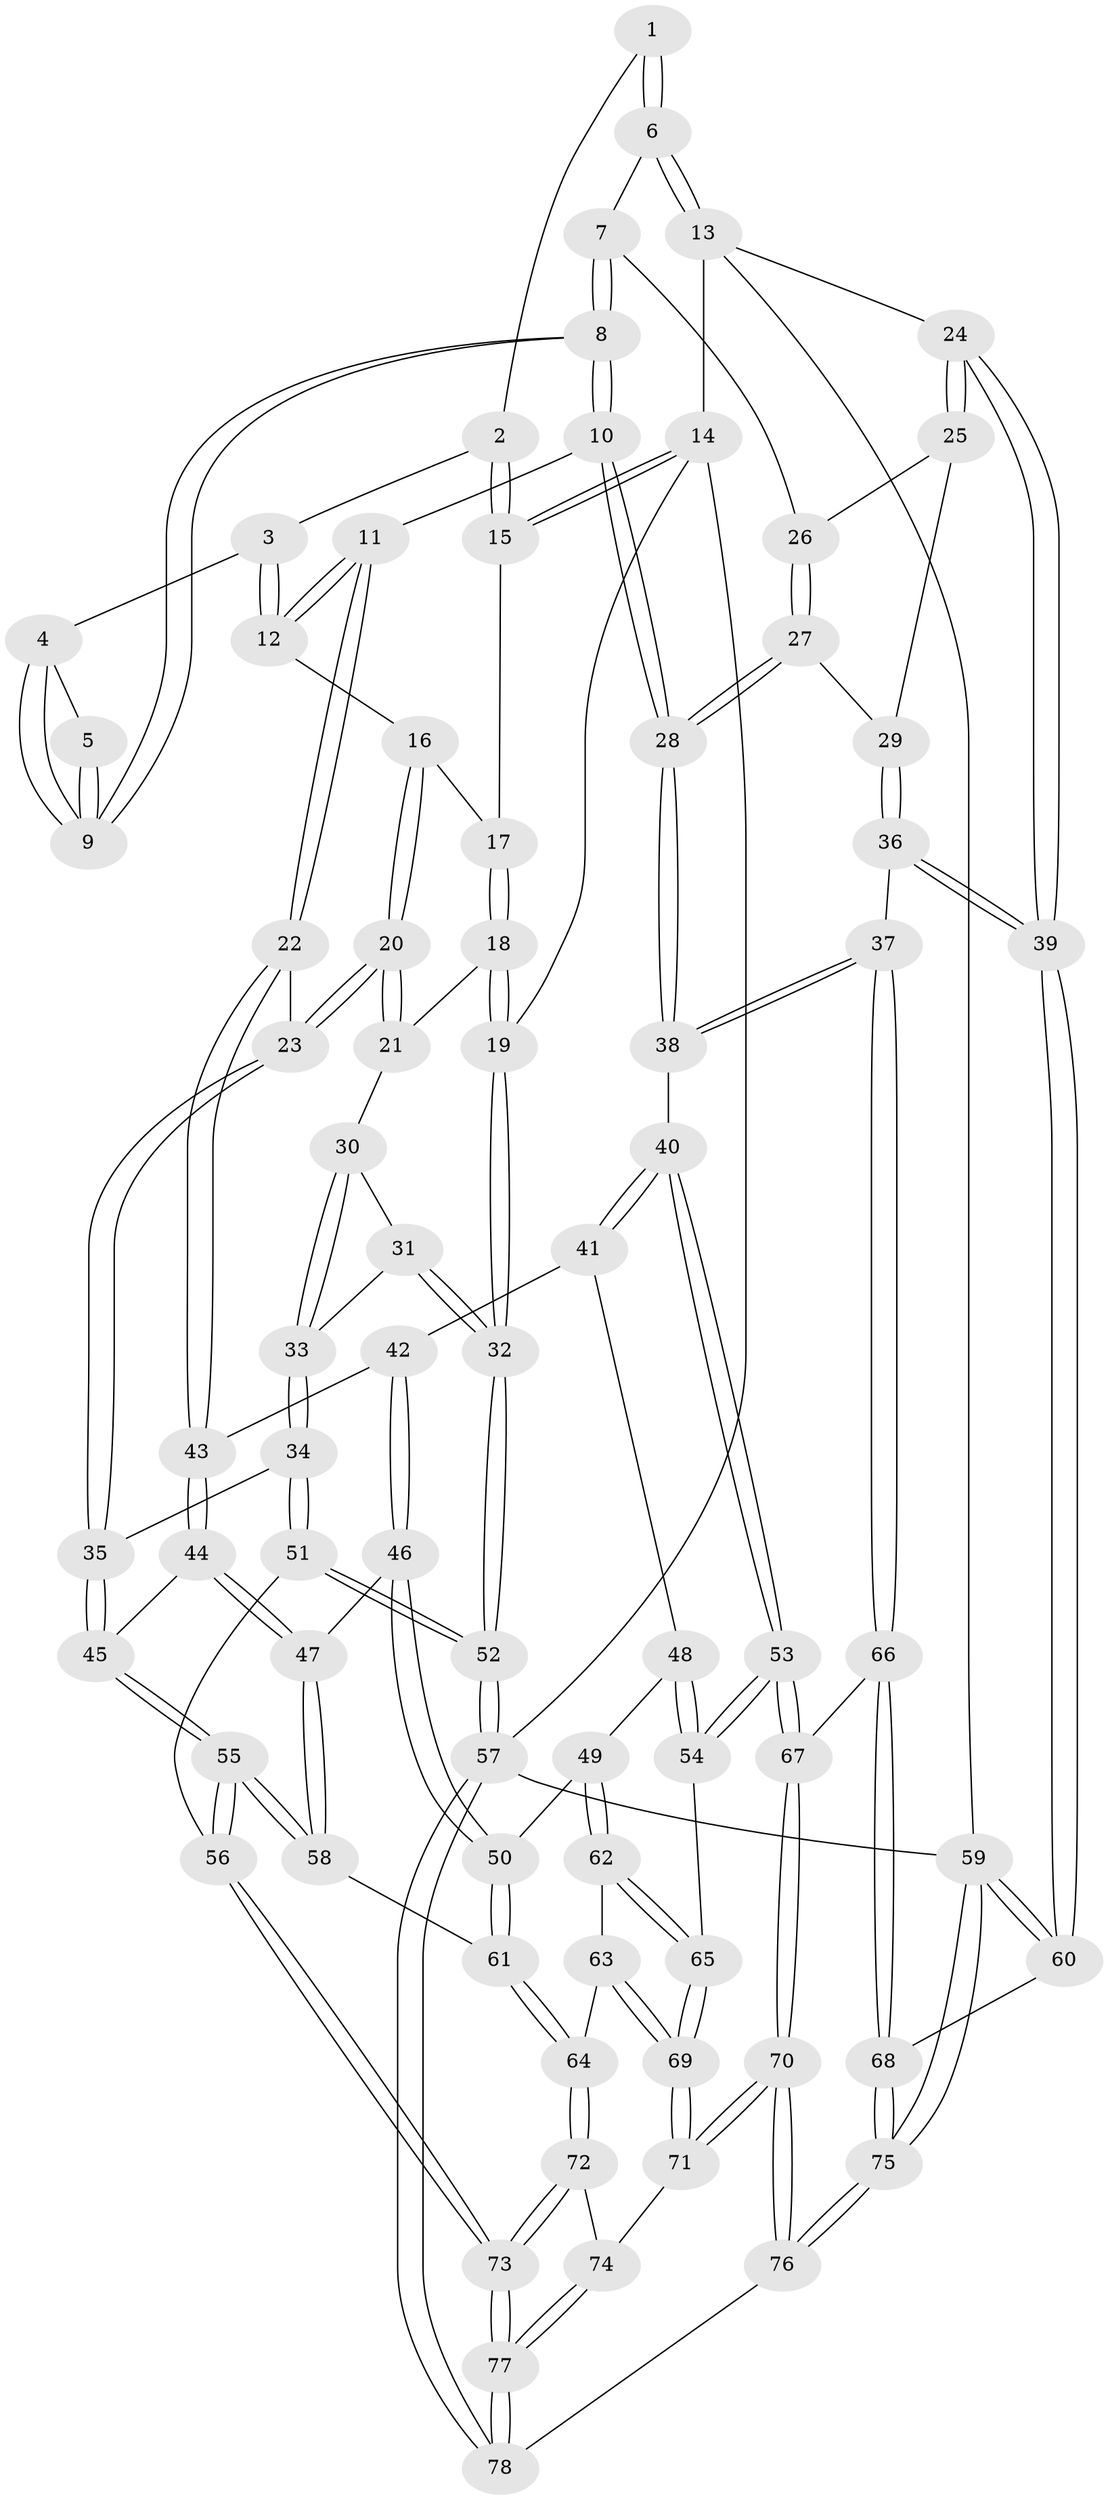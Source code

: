 // Generated by graph-tools (version 1.1) at 2025/03/03/09/25 03:03:21]
// undirected, 78 vertices, 192 edges
graph export_dot {
graph [start="1"]
  node [color=gray90,style=filled];
  1 [pos="+0.543597335723312+0"];
  2 [pos="+0.05060548228590671+0"];
  3 [pos="+0.42279533193060337+0.07870264507275974"];
  4 [pos="+0.4254490519670233+0.07841622422784264"];
  5 [pos="+0.5398228687748804+0"];
  6 [pos="+1+0"];
  7 [pos="+0.7771319933100479+0.19176871395647"];
  8 [pos="+0.6661148341304629+0.2414775692458594"];
  9 [pos="+0.6114064138499667+0.16766888398149027"];
  10 [pos="+0.6309557497376742+0.29038336919118957"];
  11 [pos="+0.5048888029377313+0.346181131754827"];
  12 [pos="+0.3640021495387645+0.20282748285496405"];
  13 [pos="+1+0"];
  14 [pos="+0+0"];
  15 [pos="+0.011622489735984178+0"];
  16 [pos="+0.24898116071074156+0.17763553948176292"];
  17 [pos="+0.16800623463072117+0.0998190201235688"];
  18 [pos="+0.08563270145725299+0.32680366580471987"];
  19 [pos="+0+0.3300618316065255"];
  20 [pos="+0.238677390284723+0.3530822124882822"];
  21 [pos="+0.0957987453770576+0.33630484850184533"];
  22 [pos="+0.4961056070715964+0.35793769135179526"];
  23 [pos="+0.28326809474896525+0.40837784061043125"];
  24 [pos="+1+0.43944946126902185"];
  25 [pos="+0.9193985503519387+0.350947164027509"];
  26 [pos="+0.823177240458886+0.2560193727133134"];
  27 [pos="+0.8534134159849394+0.4400407149515261"];
  28 [pos="+0.7049460409132727+0.4395773384746927"];
  29 [pos="+0.8922073216683224+0.47594815842899174"];
  30 [pos="+0.09924275041468704+0.36830829039855567"];
  31 [pos="+0.06383626794298913+0.455442848356708"];
  32 [pos="+0+0.5514000193432533"];
  33 [pos="+0.18138629771618484+0.5153139176855118"];
  34 [pos="+0.18195758440675472+0.5159002650128219"];
  35 [pos="+0.23358665839649634+0.5117614370317713"];
  36 [pos="+0.9464584017437327+0.6155264470834454"];
  37 [pos="+0.9154859304499247+0.6199369840989132"];
  38 [pos="+0.7502630312776496+0.6142825712179828"];
  39 [pos="+1+0.6486781960114892"];
  40 [pos="+0.7209841750499738+0.6372509619265301"];
  41 [pos="+0.5350738878317668+0.5228685893886258"];
  42 [pos="+0.5088135054880736+0.4808367343946306"];
  43 [pos="+0.49452400017267373+0.3849824748701286"];
  44 [pos="+0.3489546994074427+0.5782868068091794"];
  45 [pos="+0.2535856840311581+0.5412510585014755"];
  46 [pos="+0.42137792346835945+0.6313423505030933"];
  47 [pos="+0.378322783051563+0.6135914564061558"];
  48 [pos="+0.5311601733356076+0.5974980275025583"];
  49 [pos="+0.44414790042883934+0.6556809186577899"];
  50 [pos="+0.43234120551732463+0.6468334510607597"];
  51 [pos="+0+0.7521865305059324"];
  52 [pos="+0+0.7579648748254454"];
  53 [pos="+0.6799628705487428+0.6954488482953649"];
  54 [pos="+0.6232269020656842+0.7121170931745336"];
  55 [pos="+0.2287527032621672+0.7479338094883037"];
  56 [pos="+0.1719515977202432+0.7937454982720032"];
  57 [pos="+0+1"];
  58 [pos="+0.2648758416779299+0.7416026013757282"];
  59 [pos="+1+1"];
  60 [pos="+1+0.7490781789377794"];
  61 [pos="+0.3360367149014058+0.7533895812961784"];
  62 [pos="+0.5015318296290475+0.73405266466235"];
  63 [pos="+0.4962695661224825+0.7418643073150066"];
  64 [pos="+0.42547989000703057+0.8075398297529218"];
  65 [pos="+0.6132865504952325+0.7176703819269675"];
  66 [pos="+0.8074771844952878+0.8524215185539248"];
  67 [pos="+0.7303550013086626+0.8174771132200959"];
  68 [pos="+0.8177318623881037+0.8632658152131621"];
  69 [pos="+0.5741322251012274+0.9586479409768117"];
  70 [pos="+0.5996404196067878+1"];
  71 [pos="+0.5741907599058651+0.9652959500366752"];
  72 [pos="+0.42448350469231727+0.8165379965992573"];
  73 [pos="+0.2727162706161374+0.947893954901507"];
  74 [pos="+0.46343653410655644+0.8822068426910473"];
  75 [pos="+0.8823837584262229+1"];
  76 [pos="+0.6146854800938836+1"];
  77 [pos="+0.2900195105261901+1"];
  78 [pos="+0.30335318541512657+1"];
  1 -- 2;
  1 -- 6;
  1 -- 6;
  2 -- 3;
  2 -- 15;
  2 -- 15;
  3 -- 4;
  3 -- 12;
  3 -- 12;
  4 -- 5;
  4 -- 9;
  4 -- 9;
  5 -- 9;
  5 -- 9;
  6 -- 7;
  6 -- 13;
  6 -- 13;
  7 -- 8;
  7 -- 8;
  7 -- 26;
  8 -- 9;
  8 -- 9;
  8 -- 10;
  8 -- 10;
  10 -- 11;
  10 -- 28;
  10 -- 28;
  11 -- 12;
  11 -- 12;
  11 -- 22;
  11 -- 22;
  12 -- 16;
  13 -- 14;
  13 -- 24;
  13 -- 59;
  14 -- 15;
  14 -- 15;
  14 -- 19;
  14 -- 57;
  15 -- 17;
  16 -- 17;
  16 -- 20;
  16 -- 20;
  17 -- 18;
  17 -- 18;
  18 -- 19;
  18 -- 19;
  18 -- 21;
  19 -- 32;
  19 -- 32;
  20 -- 21;
  20 -- 21;
  20 -- 23;
  20 -- 23;
  21 -- 30;
  22 -- 23;
  22 -- 43;
  22 -- 43;
  23 -- 35;
  23 -- 35;
  24 -- 25;
  24 -- 25;
  24 -- 39;
  24 -- 39;
  25 -- 26;
  25 -- 29;
  26 -- 27;
  26 -- 27;
  27 -- 28;
  27 -- 28;
  27 -- 29;
  28 -- 38;
  28 -- 38;
  29 -- 36;
  29 -- 36;
  30 -- 31;
  30 -- 33;
  30 -- 33;
  31 -- 32;
  31 -- 32;
  31 -- 33;
  32 -- 52;
  32 -- 52;
  33 -- 34;
  33 -- 34;
  34 -- 35;
  34 -- 51;
  34 -- 51;
  35 -- 45;
  35 -- 45;
  36 -- 37;
  36 -- 39;
  36 -- 39;
  37 -- 38;
  37 -- 38;
  37 -- 66;
  37 -- 66;
  38 -- 40;
  39 -- 60;
  39 -- 60;
  40 -- 41;
  40 -- 41;
  40 -- 53;
  40 -- 53;
  41 -- 42;
  41 -- 48;
  42 -- 43;
  42 -- 46;
  42 -- 46;
  43 -- 44;
  43 -- 44;
  44 -- 45;
  44 -- 47;
  44 -- 47;
  45 -- 55;
  45 -- 55;
  46 -- 47;
  46 -- 50;
  46 -- 50;
  47 -- 58;
  47 -- 58;
  48 -- 49;
  48 -- 54;
  48 -- 54;
  49 -- 50;
  49 -- 62;
  49 -- 62;
  50 -- 61;
  50 -- 61;
  51 -- 52;
  51 -- 52;
  51 -- 56;
  52 -- 57;
  52 -- 57;
  53 -- 54;
  53 -- 54;
  53 -- 67;
  53 -- 67;
  54 -- 65;
  55 -- 56;
  55 -- 56;
  55 -- 58;
  55 -- 58;
  56 -- 73;
  56 -- 73;
  57 -- 78;
  57 -- 78;
  57 -- 59;
  58 -- 61;
  59 -- 60;
  59 -- 60;
  59 -- 75;
  59 -- 75;
  60 -- 68;
  61 -- 64;
  61 -- 64;
  62 -- 63;
  62 -- 65;
  62 -- 65;
  63 -- 64;
  63 -- 69;
  63 -- 69;
  64 -- 72;
  64 -- 72;
  65 -- 69;
  65 -- 69;
  66 -- 67;
  66 -- 68;
  66 -- 68;
  67 -- 70;
  67 -- 70;
  68 -- 75;
  68 -- 75;
  69 -- 71;
  69 -- 71;
  70 -- 71;
  70 -- 71;
  70 -- 76;
  70 -- 76;
  71 -- 74;
  72 -- 73;
  72 -- 73;
  72 -- 74;
  73 -- 77;
  73 -- 77;
  74 -- 77;
  74 -- 77;
  75 -- 76;
  75 -- 76;
  76 -- 78;
  77 -- 78;
  77 -- 78;
}
